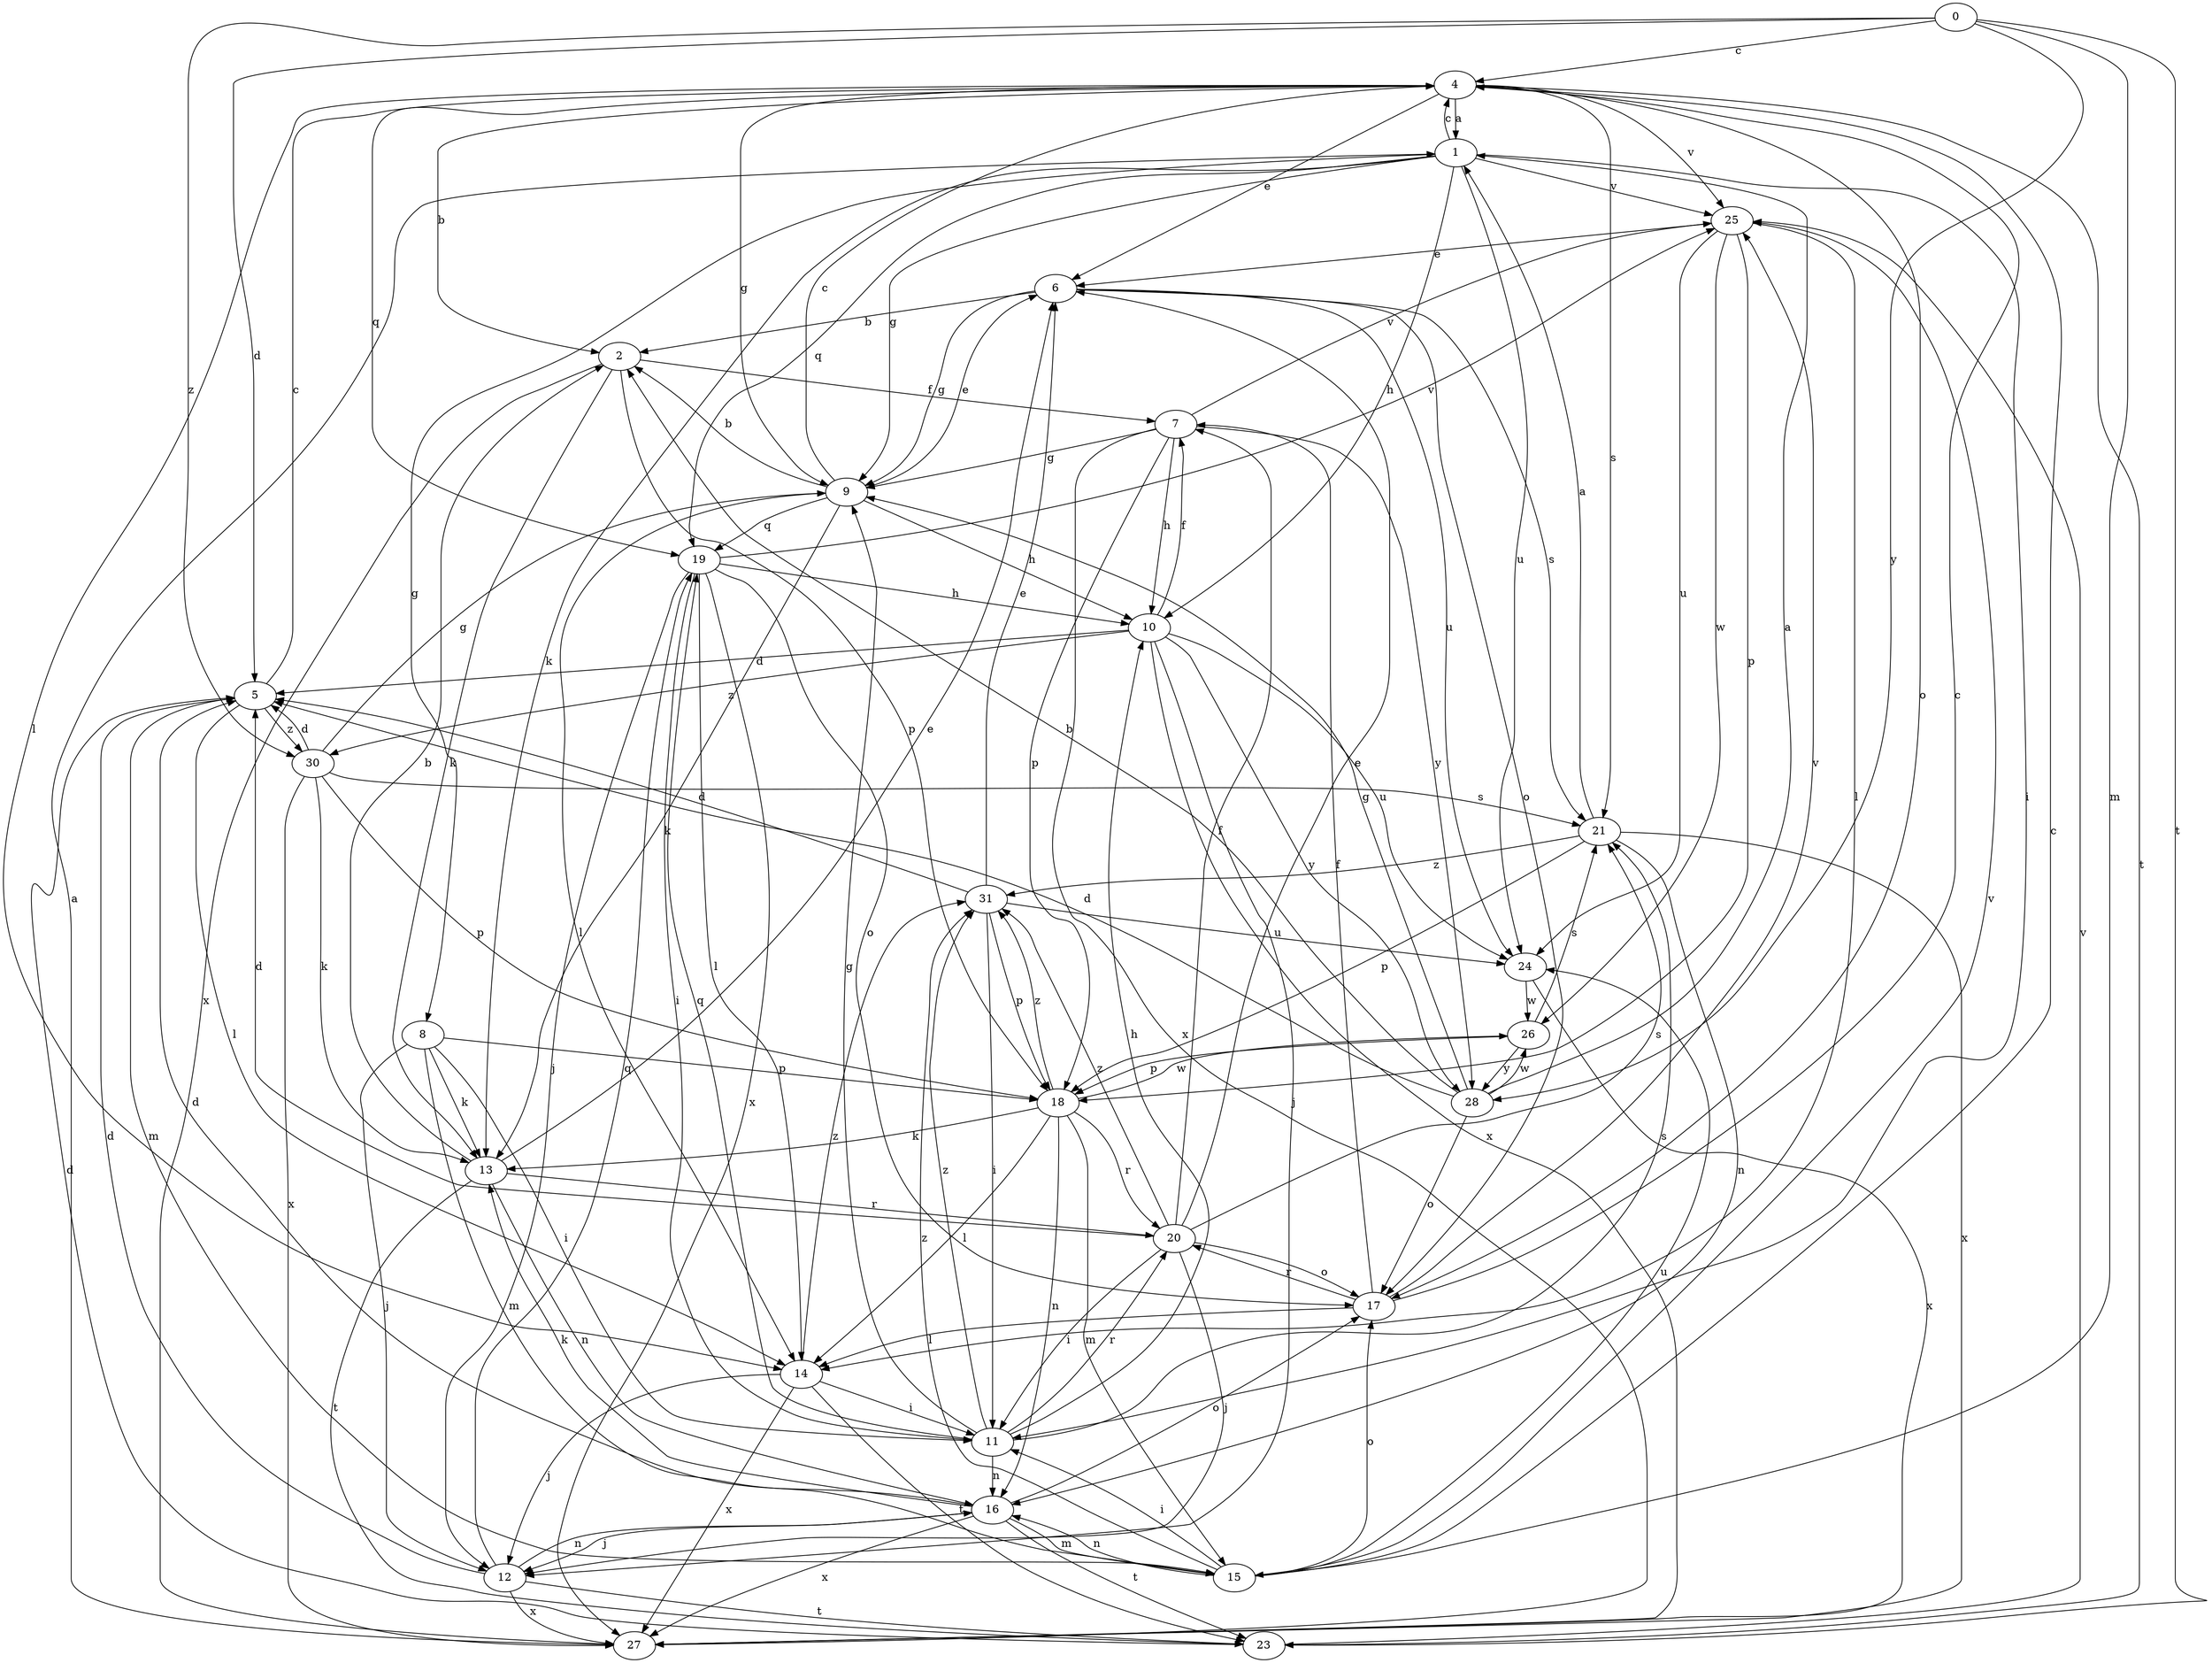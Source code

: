 strict digraph  {
0;
1;
2;
4;
5;
6;
7;
8;
9;
10;
11;
12;
13;
14;
15;
16;
17;
18;
19;
20;
21;
23;
24;
25;
26;
27;
28;
30;
31;
0 -> 4  [label=c];
0 -> 5  [label=d];
0 -> 15  [label=m];
0 -> 23  [label=t];
0 -> 28  [label=y];
0 -> 30  [label=z];
1 -> 4  [label=c];
1 -> 8  [label=g];
1 -> 9  [label=g];
1 -> 10  [label=h];
1 -> 11  [label=i];
1 -> 13  [label=k];
1 -> 19  [label=q];
1 -> 24  [label=u];
1 -> 25  [label=v];
2 -> 7  [label=f];
2 -> 13  [label=k];
2 -> 18  [label=p];
2 -> 27  [label=x];
4 -> 1  [label=a];
4 -> 2  [label=b];
4 -> 6  [label=e];
4 -> 9  [label=g];
4 -> 14  [label=l];
4 -> 17  [label=o];
4 -> 19  [label=q];
4 -> 21  [label=s];
4 -> 23  [label=t];
4 -> 25  [label=v];
5 -> 4  [label=c];
5 -> 14  [label=l];
5 -> 15  [label=m];
5 -> 30  [label=z];
6 -> 2  [label=b];
6 -> 9  [label=g];
6 -> 17  [label=o];
6 -> 21  [label=s];
6 -> 24  [label=u];
7 -> 9  [label=g];
7 -> 10  [label=h];
7 -> 18  [label=p];
7 -> 25  [label=v];
7 -> 27  [label=x];
7 -> 28  [label=y];
8 -> 11  [label=i];
8 -> 12  [label=j];
8 -> 13  [label=k];
8 -> 15  [label=m];
8 -> 18  [label=p];
9 -> 2  [label=b];
9 -> 4  [label=c];
9 -> 6  [label=e];
9 -> 10  [label=h];
9 -> 13  [label=k];
9 -> 14  [label=l];
9 -> 19  [label=q];
10 -> 5  [label=d];
10 -> 7  [label=f];
10 -> 12  [label=j];
10 -> 24  [label=u];
10 -> 27  [label=x];
10 -> 28  [label=y];
10 -> 30  [label=z];
11 -> 9  [label=g];
11 -> 10  [label=h];
11 -> 16  [label=n];
11 -> 19  [label=q];
11 -> 20  [label=r];
11 -> 21  [label=s];
11 -> 31  [label=z];
12 -> 5  [label=d];
12 -> 16  [label=n];
12 -> 19  [label=q];
12 -> 23  [label=t];
12 -> 27  [label=x];
13 -> 2  [label=b];
13 -> 6  [label=e];
13 -> 16  [label=n];
13 -> 20  [label=r];
13 -> 23  [label=t];
14 -> 11  [label=i];
14 -> 12  [label=j];
14 -> 23  [label=t];
14 -> 27  [label=x];
14 -> 31  [label=z];
15 -> 4  [label=c];
15 -> 11  [label=i];
15 -> 16  [label=n];
15 -> 17  [label=o];
15 -> 24  [label=u];
15 -> 25  [label=v];
15 -> 31  [label=z];
16 -> 5  [label=d];
16 -> 12  [label=j];
16 -> 13  [label=k];
16 -> 15  [label=m];
16 -> 17  [label=o];
16 -> 23  [label=t];
16 -> 27  [label=x];
17 -> 4  [label=c];
17 -> 7  [label=f];
17 -> 14  [label=l];
17 -> 20  [label=r];
17 -> 25  [label=v];
18 -> 13  [label=k];
18 -> 14  [label=l];
18 -> 15  [label=m];
18 -> 16  [label=n];
18 -> 20  [label=r];
18 -> 26  [label=w];
18 -> 31  [label=z];
19 -> 10  [label=h];
19 -> 11  [label=i];
19 -> 12  [label=j];
19 -> 14  [label=l];
19 -> 17  [label=o];
19 -> 25  [label=v];
19 -> 27  [label=x];
20 -> 5  [label=d];
20 -> 6  [label=e];
20 -> 7  [label=f];
20 -> 11  [label=i];
20 -> 12  [label=j];
20 -> 17  [label=o];
20 -> 21  [label=s];
20 -> 31  [label=z];
21 -> 1  [label=a];
21 -> 16  [label=n];
21 -> 18  [label=p];
21 -> 27  [label=x];
21 -> 31  [label=z];
23 -> 5  [label=d];
23 -> 25  [label=v];
24 -> 26  [label=w];
24 -> 27  [label=x];
25 -> 6  [label=e];
25 -> 14  [label=l];
25 -> 18  [label=p];
25 -> 24  [label=u];
25 -> 26  [label=w];
26 -> 18  [label=p];
26 -> 21  [label=s];
26 -> 28  [label=y];
27 -> 1  [label=a];
28 -> 1  [label=a];
28 -> 2  [label=b];
28 -> 5  [label=d];
28 -> 9  [label=g];
28 -> 17  [label=o];
28 -> 26  [label=w];
30 -> 5  [label=d];
30 -> 9  [label=g];
30 -> 13  [label=k];
30 -> 18  [label=p];
30 -> 21  [label=s];
30 -> 27  [label=x];
31 -> 5  [label=d];
31 -> 6  [label=e];
31 -> 11  [label=i];
31 -> 18  [label=p];
31 -> 24  [label=u];
}
